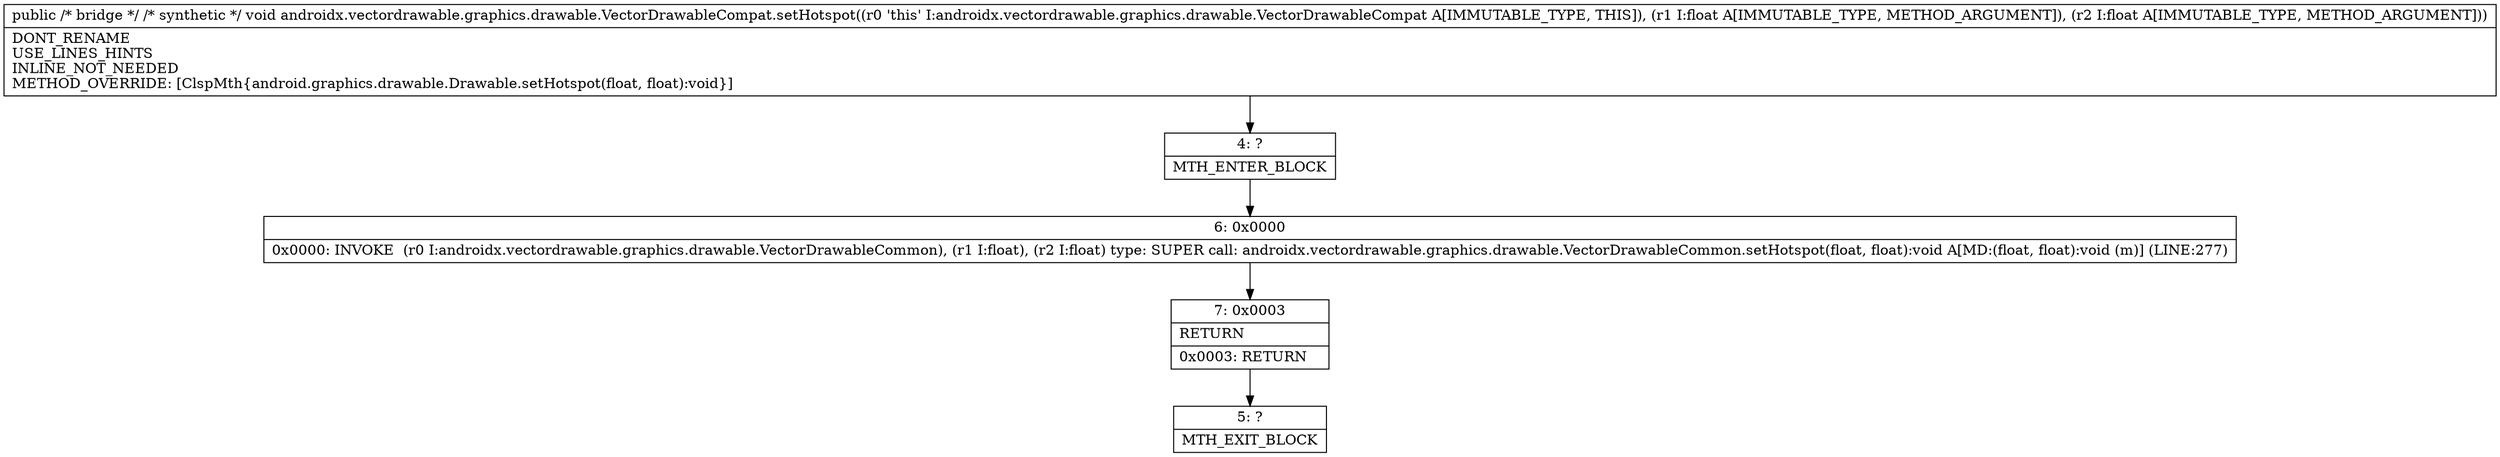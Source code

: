 digraph "CFG forandroidx.vectordrawable.graphics.drawable.VectorDrawableCompat.setHotspot(FF)V" {
Node_4 [shape=record,label="{4\:\ ?|MTH_ENTER_BLOCK\l}"];
Node_6 [shape=record,label="{6\:\ 0x0000|0x0000: INVOKE  (r0 I:androidx.vectordrawable.graphics.drawable.VectorDrawableCommon), (r1 I:float), (r2 I:float) type: SUPER call: androidx.vectordrawable.graphics.drawable.VectorDrawableCommon.setHotspot(float, float):void A[MD:(float, float):void (m)] (LINE:277)\l}"];
Node_7 [shape=record,label="{7\:\ 0x0003|RETURN\l|0x0003: RETURN   \l}"];
Node_5 [shape=record,label="{5\:\ ?|MTH_EXIT_BLOCK\l}"];
MethodNode[shape=record,label="{public \/* bridge *\/ \/* synthetic *\/ void androidx.vectordrawable.graphics.drawable.VectorDrawableCompat.setHotspot((r0 'this' I:androidx.vectordrawable.graphics.drawable.VectorDrawableCompat A[IMMUTABLE_TYPE, THIS]), (r1 I:float A[IMMUTABLE_TYPE, METHOD_ARGUMENT]), (r2 I:float A[IMMUTABLE_TYPE, METHOD_ARGUMENT]))  | DONT_RENAME\lUSE_LINES_HINTS\lINLINE_NOT_NEEDED\lMETHOD_OVERRIDE: [ClspMth\{android.graphics.drawable.Drawable.setHotspot(float, float):void\}]\l}"];
MethodNode -> Node_4;Node_4 -> Node_6;
Node_6 -> Node_7;
Node_7 -> Node_5;
}

